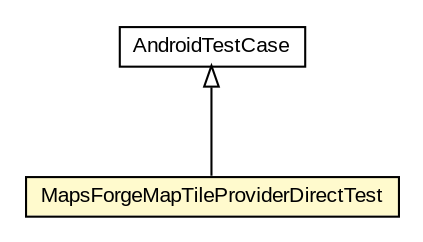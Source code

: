 #!/usr/local/bin/dot
#
# Class diagram 
# Generated by UMLGraph version R5_6-24-gf6e263 (http://www.umlgraph.org/)
#

digraph G {
	edge [fontname="arial",fontsize=10,labelfontname="arial",labelfontsize=10];
	node [fontname="arial",fontsize=10,shape=plaintext];
	nodesep=0.25;
	ranksep=0.5;
	// org.osmdroid.forge.app.MapsForgeMapTileProviderDirectTest
	c70148 [label=<<table title="org.osmdroid.forge.app.MapsForgeMapTileProviderDirectTest" border="0" cellborder="1" cellspacing="0" cellpadding="2" port="p" bgcolor="lemonChiffon" href="./MapsForgeMapTileProviderDirectTest.html">
		<tr><td><table border="0" cellspacing="0" cellpadding="1">
<tr><td align="center" balign="center"> MapsForgeMapTileProviderDirectTest </td></tr>
		</table></td></tr>
		</table>>, URL="./MapsForgeMapTileProviderDirectTest.html", fontname="arial", fontcolor="black", fontsize=10.0];
	//org.osmdroid.forge.app.MapsForgeMapTileProviderDirectTest extends AndroidTestCase
	c70179:p -> c70148:p [dir=back,arrowtail=empty];
	// AndroidTestCase
	c70179[label=<<table title="AndroidTestCase" border="0" cellborder="1" cellspacing="0" cellpadding="2" port="p" href="http://java.sun.com/j2se/1.4.2/docs/api//AndroidTestCase.html">
		<tr><td><table border="0" cellspacing="0" cellpadding="1">
<tr><td align="center" balign="center"> AndroidTestCase </td></tr>
		</table></td></tr>
		</table>>, fontname="arial", fontcolor="black", fontsize=10.0];
}

